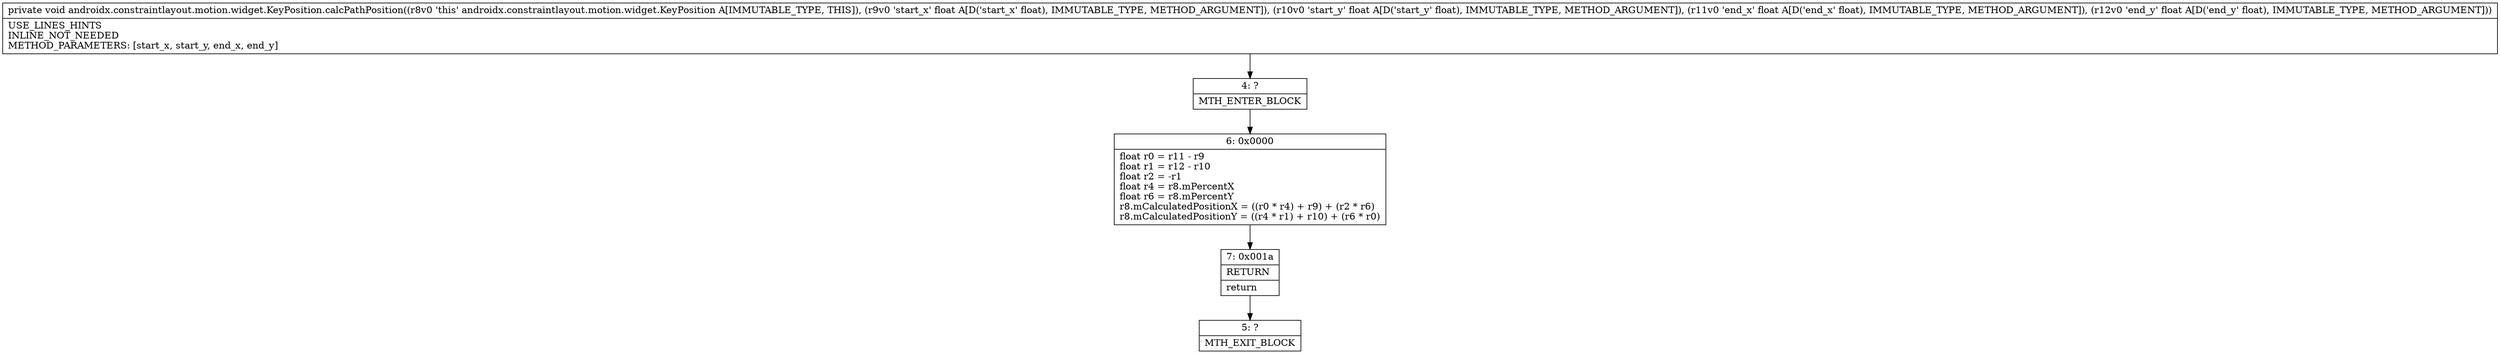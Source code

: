 digraph "CFG forandroidx.constraintlayout.motion.widget.KeyPosition.calcPathPosition(FFFF)V" {
Node_4 [shape=record,label="{4\:\ ?|MTH_ENTER_BLOCK\l}"];
Node_6 [shape=record,label="{6\:\ 0x0000|float r0 = r11 \- r9\lfloat r1 = r12 \- r10\lfloat r2 = \-r1\lfloat r4 = r8.mPercentX\lfloat r6 = r8.mPercentY\lr8.mCalculatedPositionX = ((r0 * r4) + r9) + (r2 * r6)\lr8.mCalculatedPositionY = ((r4 * r1) + r10) + (r6 * r0)\l}"];
Node_7 [shape=record,label="{7\:\ 0x001a|RETURN\l|return\l}"];
Node_5 [shape=record,label="{5\:\ ?|MTH_EXIT_BLOCK\l}"];
MethodNode[shape=record,label="{private void androidx.constraintlayout.motion.widget.KeyPosition.calcPathPosition((r8v0 'this' androidx.constraintlayout.motion.widget.KeyPosition A[IMMUTABLE_TYPE, THIS]), (r9v0 'start_x' float A[D('start_x' float), IMMUTABLE_TYPE, METHOD_ARGUMENT]), (r10v0 'start_y' float A[D('start_y' float), IMMUTABLE_TYPE, METHOD_ARGUMENT]), (r11v0 'end_x' float A[D('end_x' float), IMMUTABLE_TYPE, METHOD_ARGUMENT]), (r12v0 'end_y' float A[D('end_y' float), IMMUTABLE_TYPE, METHOD_ARGUMENT]))  | USE_LINES_HINTS\lINLINE_NOT_NEEDED\lMETHOD_PARAMETERS: [start_x, start_y, end_x, end_y]\l}"];
MethodNode -> Node_4;Node_4 -> Node_6;
Node_6 -> Node_7;
Node_7 -> Node_5;
}

